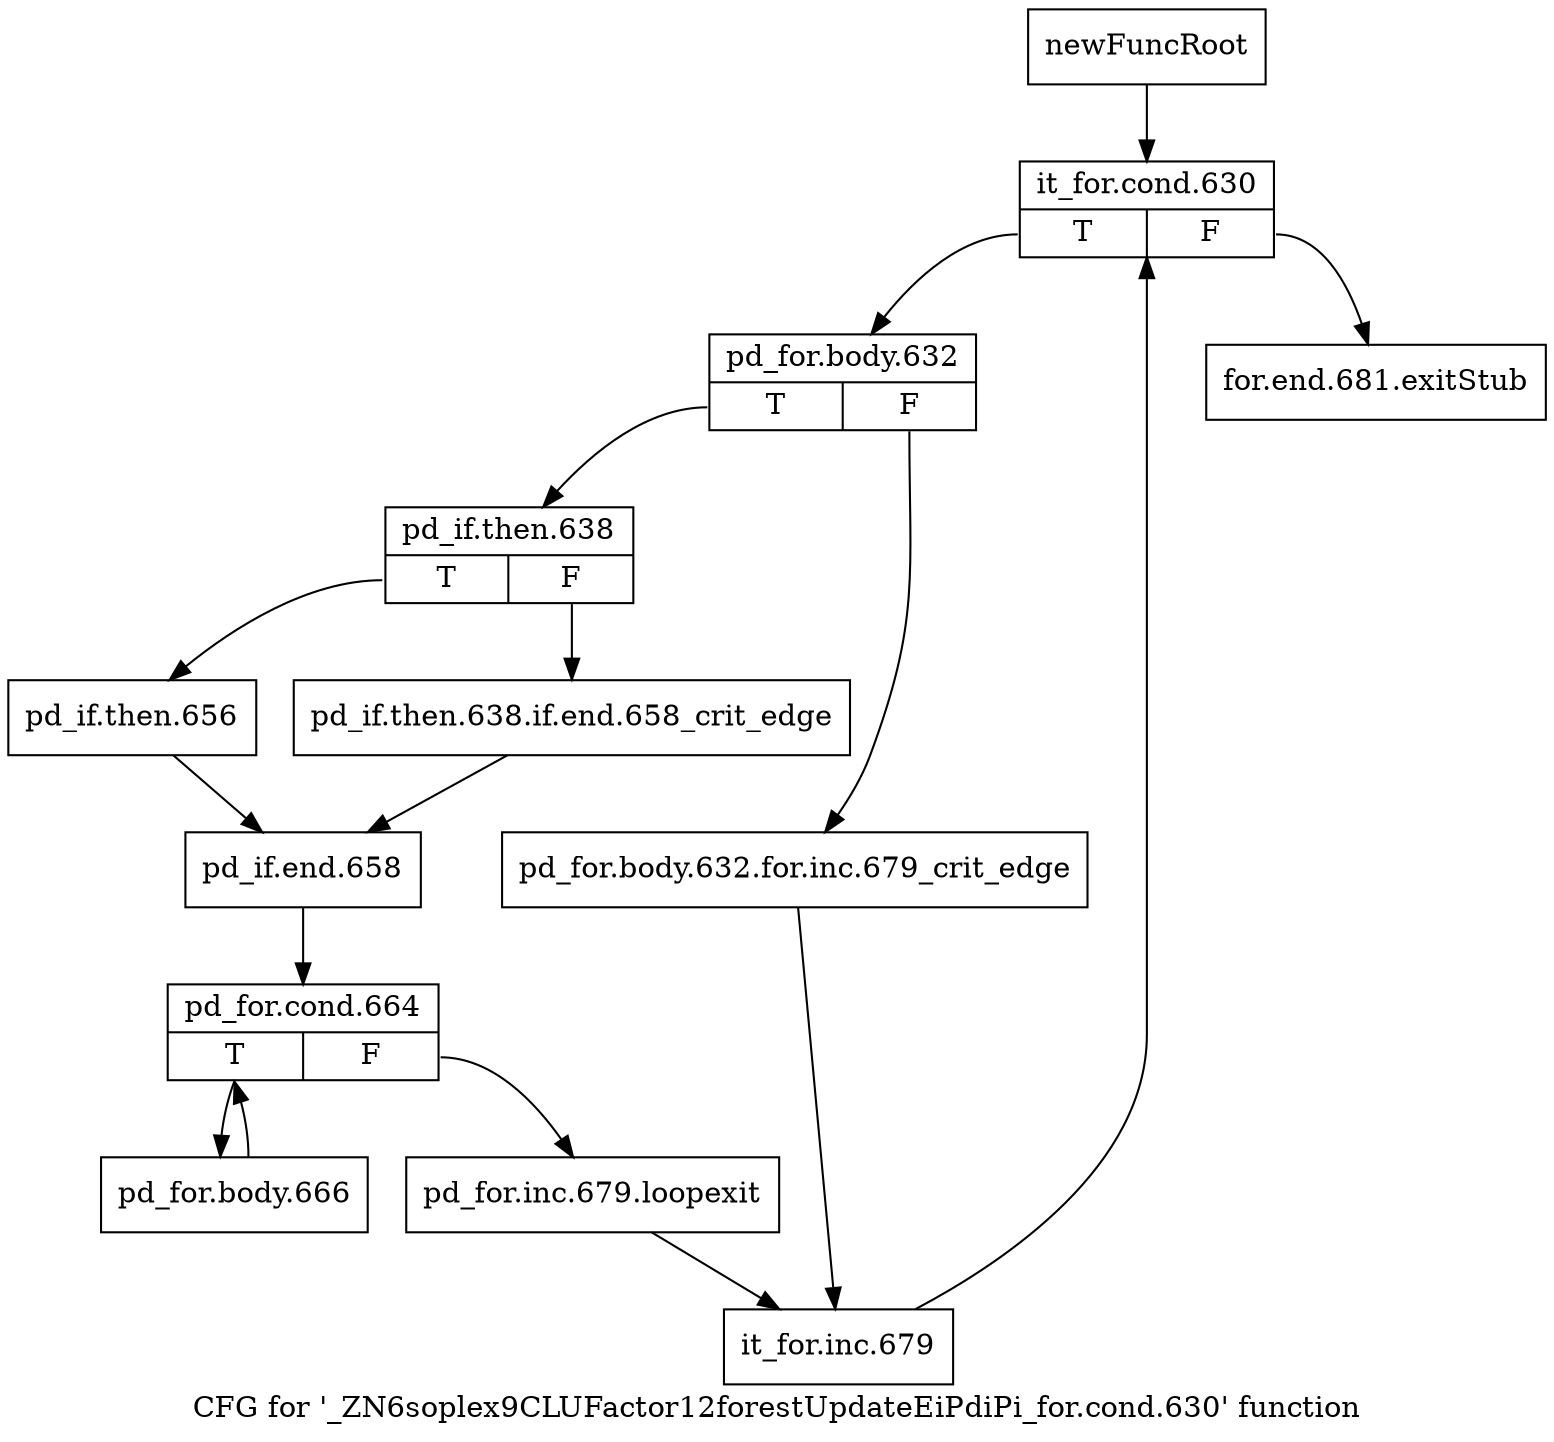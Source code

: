 digraph "CFG for '_ZN6soplex9CLUFactor12forestUpdateEiPdiPi_for.cond.630' function" {
	label="CFG for '_ZN6soplex9CLUFactor12forestUpdateEiPdiPi_for.cond.630' function";

	Node0x2cc1010 [shape=record,label="{newFuncRoot}"];
	Node0x2cc1010 -> Node0x2cc10b0;
	Node0x2cc1060 [shape=record,label="{for.end.681.exitStub}"];
	Node0x2cc10b0 [shape=record,label="{it_for.cond.630|{<s0>T|<s1>F}}"];
	Node0x2cc10b0:s0 -> Node0x2cc1100;
	Node0x2cc10b0:s1 -> Node0x2cc1060;
	Node0x2cc1100 [shape=record,label="{pd_for.body.632|{<s0>T|<s1>F}}"];
	Node0x2cc1100:s0 -> Node0x2cc11a0;
	Node0x2cc1100:s1 -> Node0x2cc1150;
	Node0x2cc1150 [shape=record,label="{pd_for.body.632.for.inc.679_crit_edge}"];
	Node0x2cc1150 -> Node0x2cc1380;
	Node0x2cc11a0 [shape=record,label="{pd_if.then.638|{<s0>T|<s1>F}}"];
	Node0x2cc11a0:s0 -> Node0x2cc1240;
	Node0x2cc11a0:s1 -> Node0x2cc11f0;
	Node0x2cc11f0 [shape=record,label="{pd_if.then.638.if.end.658_crit_edge}"];
	Node0x2cc11f0 -> Node0x2cc1290;
	Node0x2cc1240 [shape=record,label="{pd_if.then.656}"];
	Node0x2cc1240 -> Node0x2cc1290;
	Node0x2cc1290 [shape=record,label="{pd_if.end.658}"];
	Node0x2cc1290 -> Node0x2cc12e0;
	Node0x2cc12e0 [shape=record,label="{pd_for.cond.664|{<s0>T|<s1>F}}"];
	Node0x2cc12e0:s0 -> Node0x2cc13d0;
	Node0x2cc12e0:s1 -> Node0x2cc1330;
	Node0x2cc1330 [shape=record,label="{pd_for.inc.679.loopexit}"];
	Node0x2cc1330 -> Node0x2cc1380;
	Node0x2cc1380 [shape=record,label="{it_for.inc.679}"];
	Node0x2cc1380 -> Node0x2cc10b0;
	Node0x2cc13d0 [shape=record,label="{pd_for.body.666}"];
	Node0x2cc13d0 -> Node0x2cc12e0;
}
